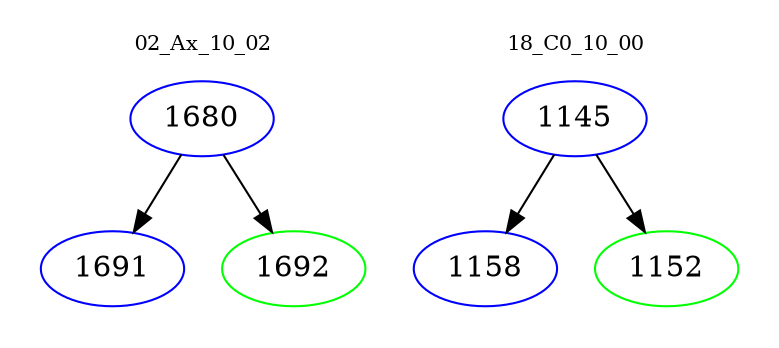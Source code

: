 digraph{
subgraph cluster_0 {
color = white
label = "02_Ax_10_02";
fontsize=10;
T0_1680 [label="1680", color="blue"]
T0_1680 -> T0_1691 [color="black"]
T0_1691 [label="1691", color="blue"]
T0_1680 -> T0_1692 [color="black"]
T0_1692 [label="1692", color="green"]
}
subgraph cluster_1 {
color = white
label = "18_C0_10_00";
fontsize=10;
T1_1145 [label="1145", color="blue"]
T1_1145 -> T1_1158 [color="black"]
T1_1158 [label="1158", color="blue"]
T1_1145 -> T1_1152 [color="black"]
T1_1152 [label="1152", color="green"]
}
}
